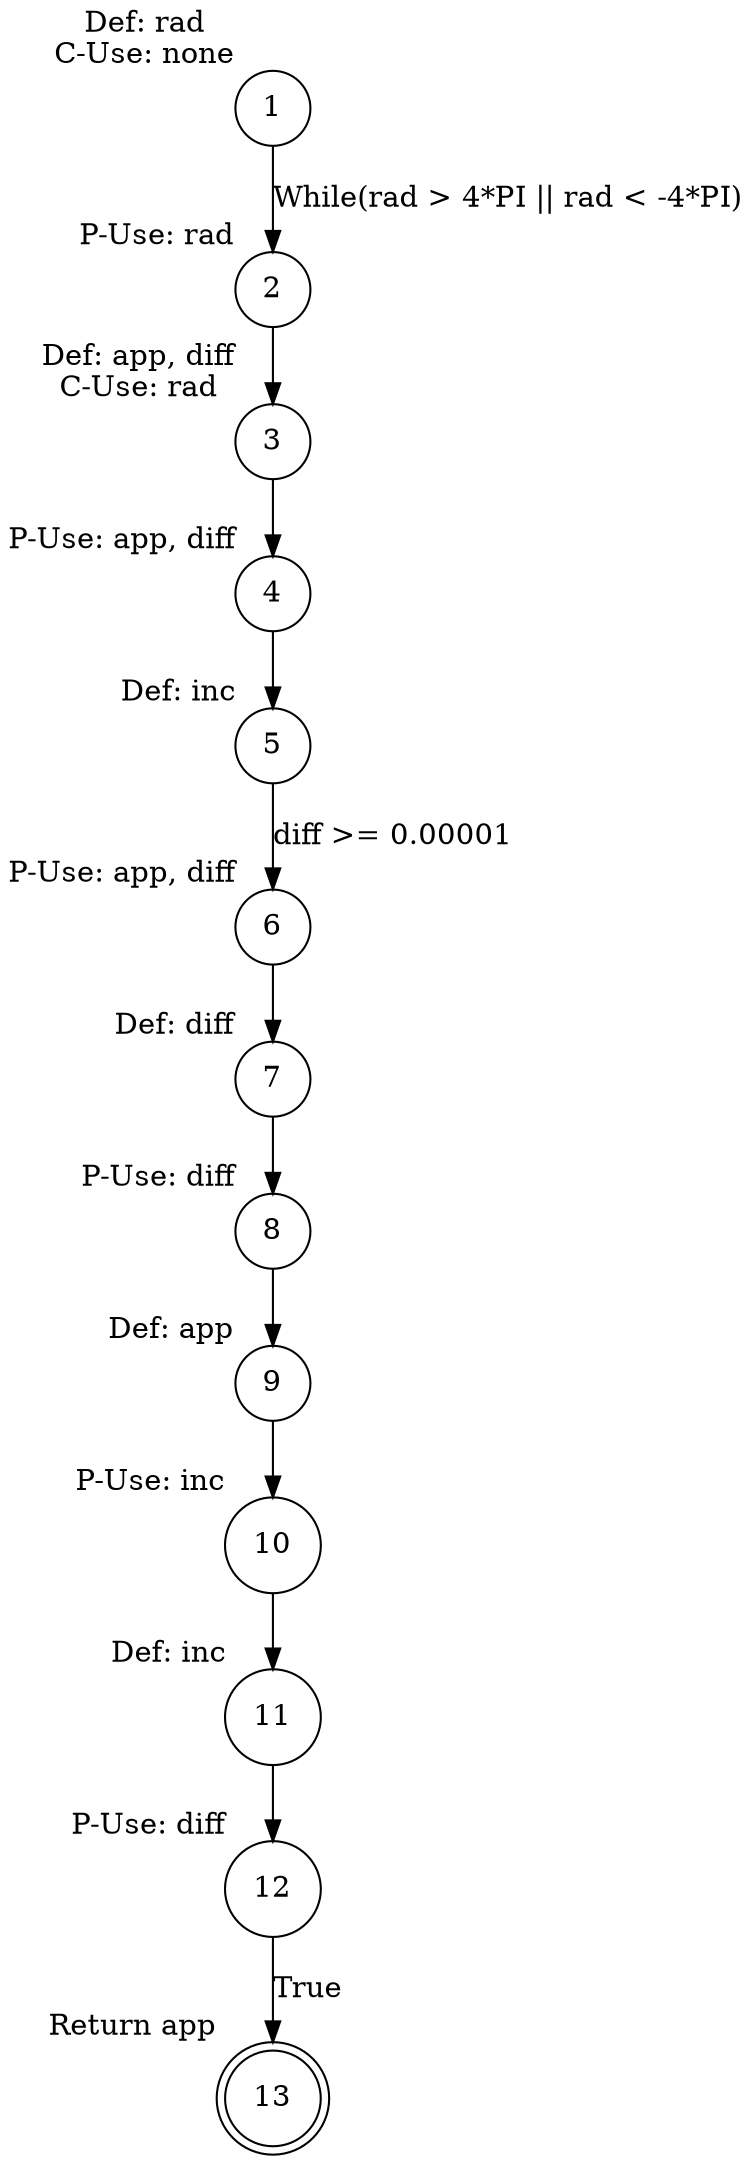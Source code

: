 digraph lms_sin {
    rankdir=TB;
    node [shape=circle];
    
    1 [label="1", xlabel="Def: rad\nC-Use: none"];
    2 [label="2", xlabel="P-Use: rad"];
    3 [label="3", xlabel="Def: app, diff\nC-Use: rad"];
    4 [label="4", xlabel="P-Use: app, diff"];
    5 [label="5", xlabel="Def: inc"];
    6 [label="6", xlabel="P-Use: app, diff"];
    7 [label="7", xlabel="Def: diff"];
    8 [label="8", xlabel="P-Use: diff"];
    9 [label="9", xlabel="Def: app"];
    10 [label="10", xlabel="P-Use: inc"];
    11 [label="11", xlabel="Def: inc"];
    12 [label="12", xlabel="P-Use: diff"];
    13 [label="13", xlabel="Return app"];
    
    1 -> 2 [label="While(rad > 4*PI || rad < -4*PI)"];
    2 -> 3;
    3 -> 4;
    4 -> 5;
    5 -> 6 [label="diff >= 0.00001"];
    6 -> 7;
    7 -> 8;
    8 -> 9;
    9 -> 10;
    10 -> 11;
    11 -> 12;
    12 -> 13 [label="True"];
    13 [shape=doublecircle];
}
